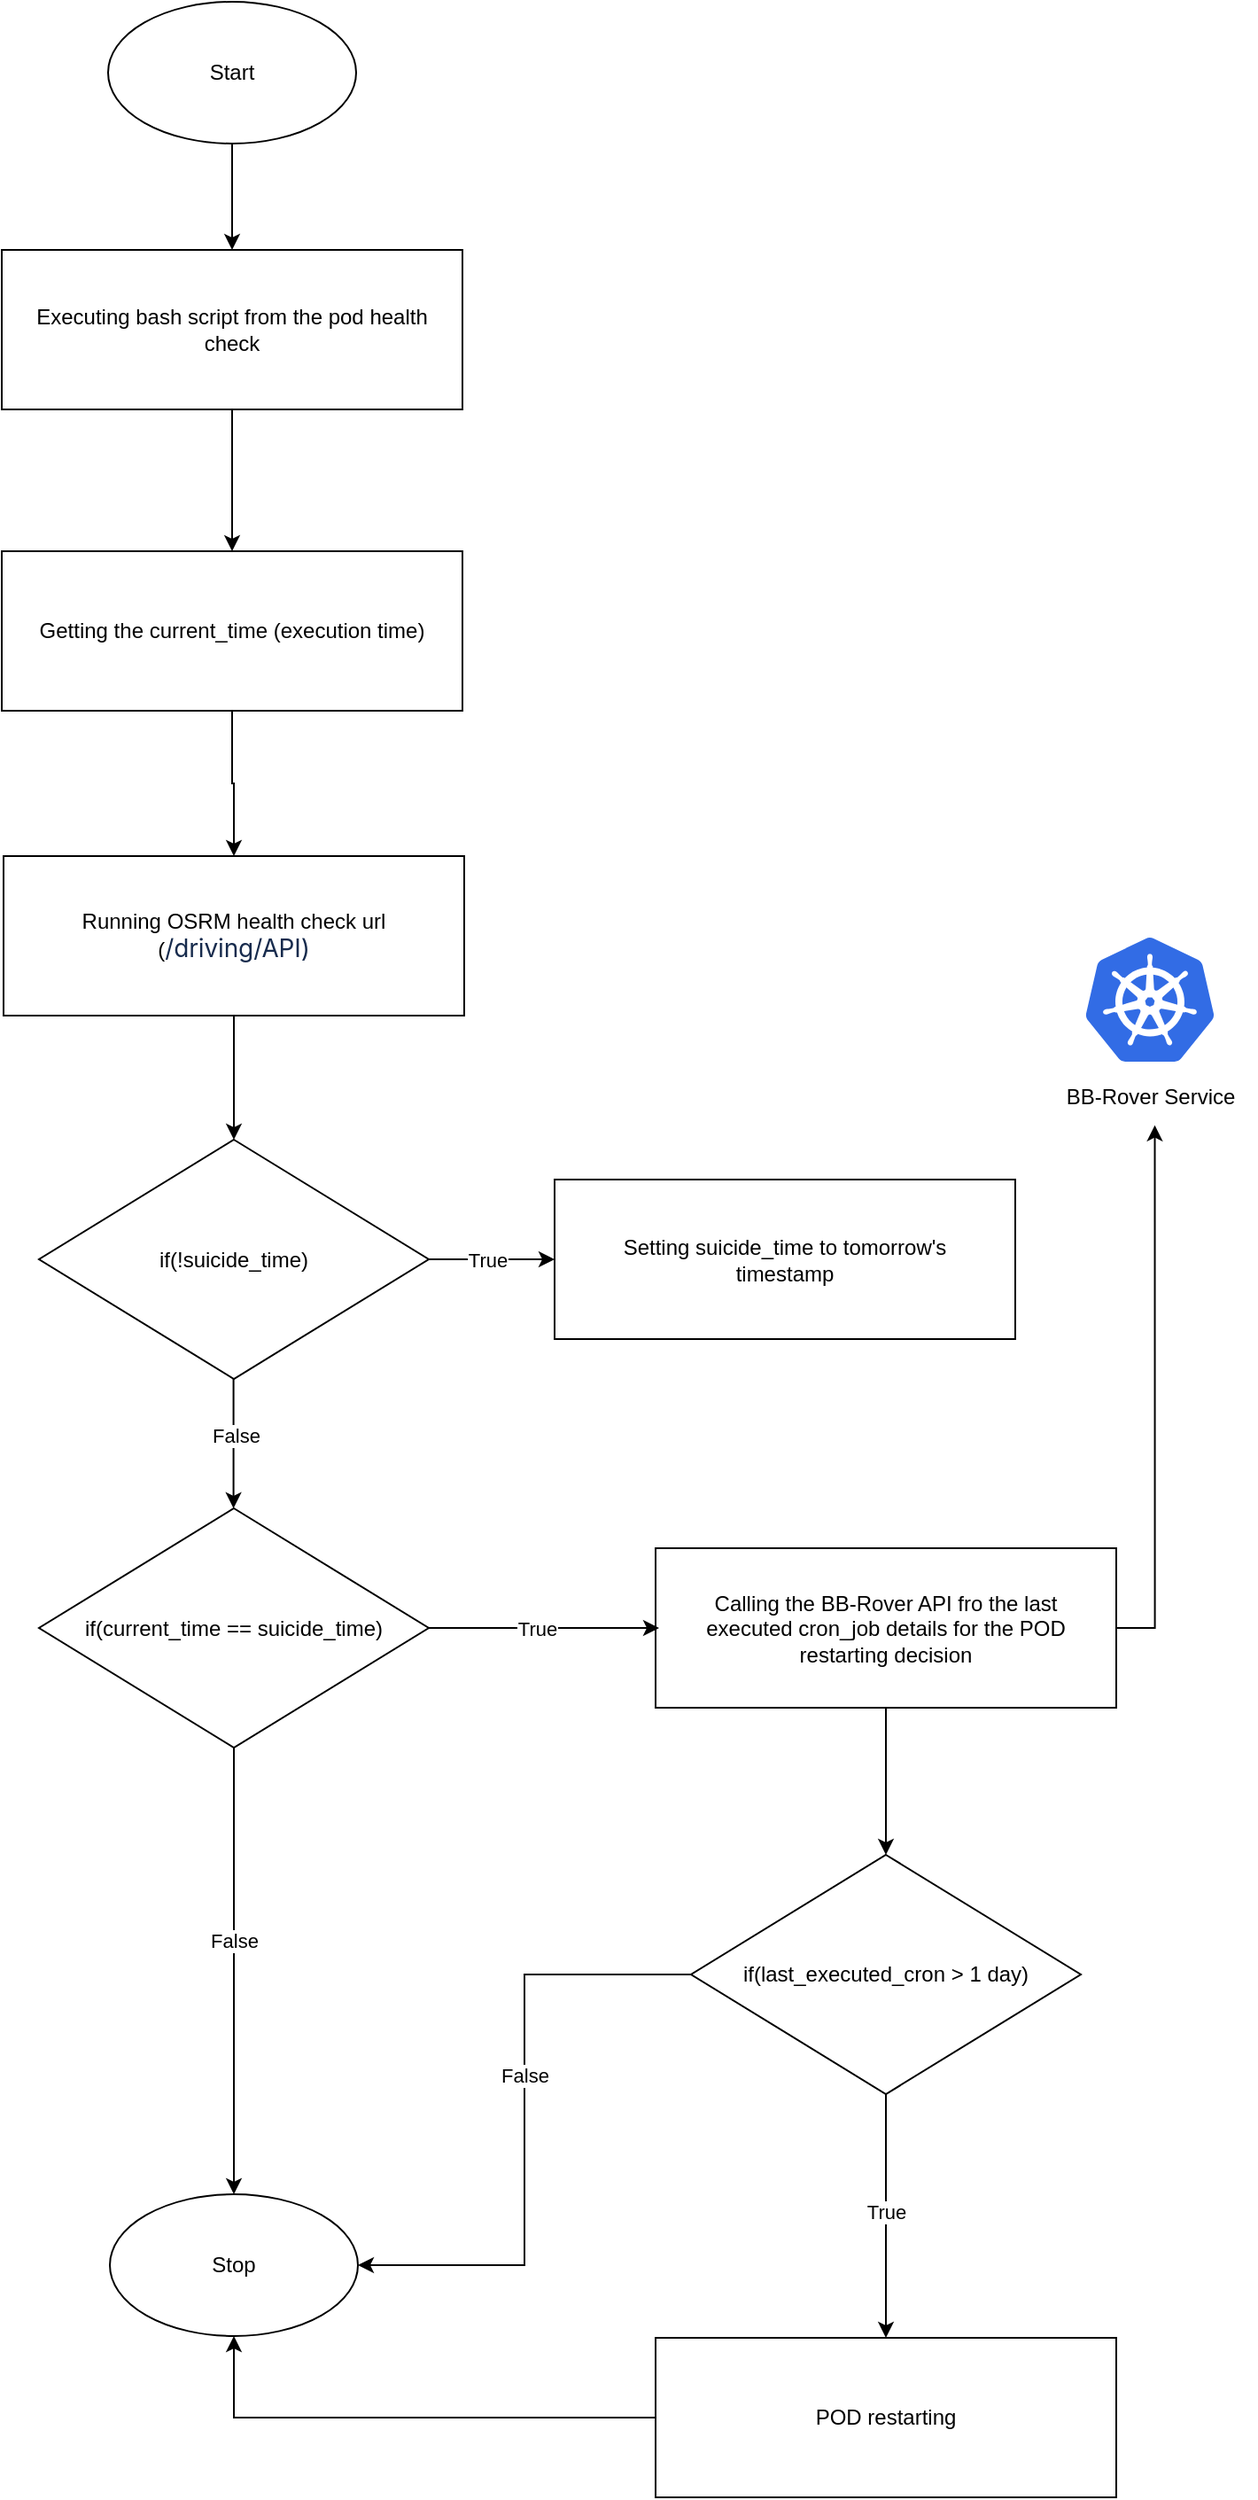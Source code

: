 <mxfile version="24.8.3">
  <diagram name="Page-1" id="KuWOhq276ija0KVuG3lu">
    <mxGraphModel dx="1173" dy="617" grid="1" gridSize="10" guides="1" tooltips="1" connect="1" arrows="1" fold="1" page="1" pageScale="1" pageWidth="827" pageHeight="1169" math="0" shadow="0">
      <root>
        <mxCell id="0" />
        <mxCell id="1" parent="0" />
        <mxCell id="NSDBOYg2I7vT8SDhN7Sm-40" value="" style="edgeStyle=orthogonalEdgeStyle;rounded=0;orthogonalLoop=1;jettySize=auto;html=1;" edge="1" parent="1" source="NSDBOYg2I7vT8SDhN7Sm-38" target="NSDBOYg2I7vT8SDhN7Sm-39">
          <mxGeometry relative="1" as="geometry" />
        </mxCell>
        <mxCell id="NSDBOYg2I7vT8SDhN7Sm-38" value="Start" style="ellipse;whiteSpace=wrap;html=1;fillColor=none;" vertex="1" parent="1">
          <mxGeometry x="162" y="63" width="140" height="80" as="geometry" />
        </mxCell>
        <mxCell id="NSDBOYg2I7vT8SDhN7Sm-43" value="" style="edgeStyle=orthogonalEdgeStyle;rounded=0;orthogonalLoop=1;jettySize=auto;html=1;" edge="1" parent="1" source="NSDBOYg2I7vT8SDhN7Sm-39">
          <mxGeometry relative="1" as="geometry">
            <mxPoint x="232.0" y="373" as="targetPoint" />
          </mxGeometry>
        </mxCell>
        <mxCell id="NSDBOYg2I7vT8SDhN7Sm-39" value="" style="whiteSpace=wrap;html=1;fillColor=none;" vertex="1" parent="1">
          <mxGeometry x="102" y="203" width="260" height="90" as="geometry" />
        </mxCell>
        <mxCell id="NSDBOYg2I7vT8SDhN7Sm-41" value="Executing bash script from the pod health check" style="text;html=1;align=center;verticalAlign=middle;whiteSpace=wrap;rounded=0;" vertex="1" parent="1">
          <mxGeometry x="112" y="213" width="240" height="70" as="geometry" />
        </mxCell>
        <mxCell id="NSDBOYg2I7vT8SDhN7Sm-102" style="edgeStyle=orthogonalEdgeStyle;rounded=0;orthogonalLoop=1;jettySize=auto;html=1;exitX=0.5;exitY=1;exitDx=0;exitDy=0;" edge="1" parent="1" source="NSDBOYg2I7vT8SDhN7Sm-45" target="NSDBOYg2I7vT8SDhN7Sm-100">
          <mxGeometry relative="1" as="geometry" />
        </mxCell>
        <mxCell id="NSDBOYg2I7vT8SDhN7Sm-45" value="" style="whiteSpace=wrap;html=1;fillColor=none;" vertex="1" parent="1">
          <mxGeometry x="102" y="373" width="260" height="90" as="geometry" />
        </mxCell>
        <mxCell id="NSDBOYg2I7vT8SDhN7Sm-46" value="Getting the current_time (execution time)" style="text;html=1;align=center;verticalAlign=middle;whiteSpace=wrap;rounded=0;" vertex="1" parent="1">
          <mxGeometry x="112" y="383" width="240" height="70" as="geometry" />
        </mxCell>
        <mxCell id="NSDBOYg2I7vT8SDhN7Sm-53" value="" style="edgeStyle=orthogonalEdgeStyle;rounded=0;orthogonalLoop=1;jettySize=auto;html=1;" edge="1" parent="1" source="NSDBOYg2I7vT8SDhN7Sm-47">
          <mxGeometry relative="1" as="geometry">
            <mxPoint x="473" y="980.5" as="targetPoint" />
          </mxGeometry>
        </mxCell>
        <mxCell id="NSDBOYg2I7vT8SDhN7Sm-58" value="True" style="edgeLabel;html=1;align=center;verticalAlign=middle;resizable=0;points=[];" vertex="1" connectable="0" parent="NSDBOYg2I7vT8SDhN7Sm-53">
          <mxGeometry x="-0.075" relative="1" as="geometry">
            <mxPoint as="offset" />
          </mxGeometry>
        </mxCell>
        <mxCell id="NSDBOYg2I7vT8SDhN7Sm-76" style="edgeStyle=orthogonalEdgeStyle;rounded=0;orthogonalLoop=1;jettySize=auto;html=1;exitX=0.5;exitY=1;exitDx=0;exitDy=0;entryX=0.5;entryY=0;entryDx=0;entryDy=0;" edge="1" parent="1" source="NSDBOYg2I7vT8SDhN7Sm-47" target="NSDBOYg2I7vT8SDhN7Sm-59">
          <mxGeometry relative="1" as="geometry">
            <mxPoint x="233" y="1131" as="targetPoint" />
          </mxGeometry>
        </mxCell>
        <mxCell id="NSDBOYg2I7vT8SDhN7Sm-81" value="False" style="edgeLabel;html=1;align=center;verticalAlign=middle;resizable=0;points=[];" vertex="1" connectable="0" parent="NSDBOYg2I7vT8SDhN7Sm-76">
          <mxGeometry x="-0.139" relative="1" as="geometry">
            <mxPoint as="offset" />
          </mxGeometry>
        </mxCell>
        <mxCell id="NSDBOYg2I7vT8SDhN7Sm-47" value="if(current_time == suicide_time)" style="rhombus;whiteSpace=wrap;html=1;fillColor=none;" vertex="1" parent="1">
          <mxGeometry x="123" y="913" width="220" height="135" as="geometry" />
        </mxCell>
        <mxCell id="NSDBOYg2I7vT8SDhN7Sm-50" value="" style="image;sketch=0;aspect=fixed;html=1;points=[];align=center;fontSize=12;image=img/lib/mscae/Kubernetes.svg;" vertex="1" parent="1">
          <mxGeometry x="713.54" y="591" width="72.92" height="70" as="geometry" />
        </mxCell>
        <mxCell id="NSDBOYg2I7vT8SDhN7Sm-51" value="BB-Rover Service" style="text;html=1;align=center;verticalAlign=middle;resizable=0;points=[];autosize=1;strokeColor=none;fillColor=none;" vertex="1" parent="1">
          <mxGeometry x="690" y="666" width="120" height="30" as="geometry" />
        </mxCell>
        <mxCell id="NSDBOYg2I7vT8SDhN7Sm-62" style="edgeStyle=orthogonalEdgeStyle;rounded=0;orthogonalLoop=1;jettySize=auto;html=1;exitX=0.5;exitY=1;exitDx=0;exitDy=0;entryX=0.5;entryY=0;entryDx=0;entryDy=0;" edge="1" parent="1" source="NSDBOYg2I7vT8SDhN7Sm-54" target="NSDBOYg2I7vT8SDhN7Sm-61">
          <mxGeometry relative="1" as="geometry" />
        </mxCell>
        <mxCell id="NSDBOYg2I7vT8SDhN7Sm-54" value="" style="whiteSpace=wrap;html=1;fillColor=none;" vertex="1" parent="1">
          <mxGeometry x="471" y="935.5" width="260" height="90" as="geometry" />
        </mxCell>
        <mxCell id="NSDBOYg2I7vT8SDhN7Sm-55" value="Calling the BB-Rover API fro the last executed cron_job details for the POD restarting decision" style="text;html=1;align=center;verticalAlign=middle;whiteSpace=wrap;rounded=0;" vertex="1" parent="1">
          <mxGeometry x="481" y="945.5" width="240" height="70" as="geometry" />
        </mxCell>
        <mxCell id="NSDBOYg2I7vT8SDhN7Sm-59" value="Stop" style="ellipse;whiteSpace=wrap;html=1;fillColor=none;" vertex="1" parent="1">
          <mxGeometry x="163" y="1300" width="140" height="80" as="geometry" />
        </mxCell>
        <mxCell id="NSDBOYg2I7vT8SDhN7Sm-65" style="edgeStyle=orthogonalEdgeStyle;rounded=0;orthogonalLoop=1;jettySize=auto;html=1;exitX=0.5;exitY=1;exitDx=0;exitDy=0;entryX=0.5;entryY=0;entryDx=0;entryDy=0;" edge="1" parent="1" source="NSDBOYg2I7vT8SDhN7Sm-61" target="NSDBOYg2I7vT8SDhN7Sm-63">
          <mxGeometry relative="1" as="geometry" />
        </mxCell>
        <mxCell id="NSDBOYg2I7vT8SDhN7Sm-67" value="True" style="edgeLabel;html=1;align=center;verticalAlign=middle;resizable=0;points=[];" vertex="1" connectable="0" parent="NSDBOYg2I7vT8SDhN7Sm-65">
          <mxGeometry x="-0.037" relative="1" as="geometry">
            <mxPoint as="offset" />
          </mxGeometry>
        </mxCell>
        <mxCell id="NSDBOYg2I7vT8SDhN7Sm-78" style="edgeStyle=orthogonalEdgeStyle;rounded=0;orthogonalLoop=1;jettySize=auto;html=1;exitX=0;exitY=0.5;exitDx=0;exitDy=0;entryX=1;entryY=0.5;entryDx=0;entryDy=0;" edge="1" parent="1" source="NSDBOYg2I7vT8SDhN7Sm-61" target="NSDBOYg2I7vT8SDhN7Sm-59">
          <mxGeometry relative="1" as="geometry">
            <mxPoint x="240" y="1300" as="targetPoint" />
          </mxGeometry>
        </mxCell>
        <mxCell id="NSDBOYg2I7vT8SDhN7Sm-82" value="False" style="edgeLabel;html=1;align=center;verticalAlign=middle;resizable=0;points=[];" vertex="1" connectable="0" parent="NSDBOYg2I7vT8SDhN7Sm-78">
          <mxGeometry x="-0.145" relative="1" as="geometry">
            <mxPoint as="offset" />
          </mxGeometry>
        </mxCell>
        <mxCell id="NSDBOYg2I7vT8SDhN7Sm-61" value="if(last_executed_cron &amp;gt; 1 day)" style="rhombus;whiteSpace=wrap;html=1;fillColor=none;" vertex="1" parent="1">
          <mxGeometry x="491" y="1108.5" width="220" height="135" as="geometry" />
        </mxCell>
        <mxCell id="NSDBOYg2I7vT8SDhN7Sm-66" style="edgeStyle=orthogonalEdgeStyle;rounded=0;orthogonalLoop=1;jettySize=auto;html=1;exitX=0;exitY=0.5;exitDx=0;exitDy=0;entryX=0.5;entryY=1;entryDx=0;entryDy=0;" edge="1" parent="1" source="NSDBOYg2I7vT8SDhN7Sm-63" target="NSDBOYg2I7vT8SDhN7Sm-59">
          <mxGeometry relative="1" as="geometry" />
        </mxCell>
        <mxCell id="NSDBOYg2I7vT8SDhN7Sm-63" value="" style="whiteSpace=wrap;html=1;fillColor=none;" vertex="1" parent="1">
          <mxGeometry x="471" y="1381" width="260" height="90" as="geometry" />
        </mxCell>
        <mxCell id="NSDBOYg2I7vT8SDhN7Sm-64" value="POD restarting" style="text;html=1;align=center;verticalAlign=middle;whiteSpace=wrap;rounded=0;" vertex="1" parent="1">
          <mxGeometry x="481" y="1391" width="240" height="70" as="geometry" />
        </mxCell>
        <mxCell id="NSDBOYg2I7vT8SDhN7Sm-85" style="edgeStyle=orthogonalEdgeStyle;rounded=0;orthogonalLoop=1;jettySize=auto;html=1;exitX=0.5;exitY=1;exitDx=0;exitDy=0;entryX=0.5;entryY=0;entryDx=0;entryDy=0;" edge="1" parent="1">
          <mxGeometry relative="1" as="geometry">
            <mxPoint x="232.79" y="840" as="sourcePoint" />
            <mxPoint x="232.79" y="913.0" as="targetPoint" />
          </mxGeometry>
        </mxCell>
        <mxCell id="NSDBOYg2I7vT8SDhN7Sm-88" value="False" style="edgeLabel;html=1;align=center;verticalAlign=middle;resizable=0;points=[];" vertex="1" connectable="0" parent="NSDBOYg2I7vT8SDhN7Sm-85">
          <mxGeometry x="-0.138" y="1" relative="1" as="geometry">
            <mxPoint as="offset" />
          </mxGeometry>
        </mxCell>
        <mxCell id="NSDBOYg2I7vT8SDhN7Sm-93" style="edgeStyle=orthogonalEdgeStyle;rounded=0;orthogonalLoop=1;jettySize=auto;html=1;exitX=1;exitY=0.5;exitDx=0;exitDy=0;entryX=0;entryY=0.5;entryDx=0;entryDy=0;" edge="1" parent="1" source="NSDBOYg2I7vT8SDhN7Sm-84" target="NSDBOYg2I7vT8SDhN7Sm-91">
          <mxGeometry relative="1" as="geometry" />
        </mxCell>
        <mxCell id="NSDBOYg2I7vT8SDhN7Sm-94" value="True" style="edgeLabel;html=1;align=center;verticalAlign=middle;resizable=0;points=[];" vertex="1" connectable="0" parent="NSDBOYg2I7vT8SDhN7Sm-93">
          <mxGeometry x="-0.082" relative="1" as="geometry">
            <mxPoint as="offset" />
          </mxGeometry>
        </mxCell>
        <mxCell id="NSDBOYg2I7vT8SDhN7Sm-84" value="if(!suicide_time)" style="rhombus;whiteSpace=wrap;html=1;fillColor=none;" vertex="1" parent="1">
          <mxGeometry x="123" y="705" width="220" height="135" as="geometry" />
        </mxCell>
        <mxCell id="NSDBOYg2I7vT8SDhN7Sm-91" value="" style="whiteSpace=wrap;html=1;fillColor=none;" vertex="1" parent="1">
          <mxGeometry x="414" y="727.5" width="260" height="90" as="geometry" />
        </mxCell>
        <mxCell id="NSDBOYg2I7vT8SDhN7Sm-92" value="Setting suicide_time to tomorrow&#39;s timestamp" style="text;html=1;align=center;verticalAlign=middle;whiteSpace=wrap;rounded=0;" vertex="1" parent="1">
          <mxGeometry x="424" y="737.5" width="240" height="70" as="geometry" />
        </mxCell>
        <mxCell id="NSDBOYg2I7vT8SDhN7Sm-99" style="edgeStyle=orthogonalEdgeStyle;rounded=0;orthogonalLoop=1;jettySize=auto;html=1;exitX=1;exitY=0.5;exitDx=0;exitDy=0;entryX=0.523;entryY=1.029;entryDx=0;entryDy=0;entryPerimeter=0;" edge="1" parent="1" source="NSDBOYg2I7vT8SDhN7Sm-54" target="NSDBOYg2I7vT8SDhN7Sm-51">
          <mxGeometry relative="1" as="geometry" />
        </mxCell>
        <mxCell id="NSDBOYg2I7vT8SDhN7Sm-103" style="edgeStyle=orthogonalEdgeStyle;rounded=0;orthogonalLoop=1;jettySize=auto;html=1;exitX=0.5;exitY=1;exitDx=0;exitDy=0;entryX=0.5;entryY=0;entryDx=0;entryDy=0;" edge="1" parent="1" source="NSDBOYg2I7vT8SDhN7Sm-100" target="NSDBOYg2I7vT8SDhN7Sm-84">
          <mxGeometry relative="1" as="geometry" />
        </mxCell>
        <mxCell id="NSDBOYg2I7vT8SDhN7Sm-100" value="" style="whiteSpace=wrap;html=1;fillColor=none;" vertex="1" parent="1">
          <mxGeometry x="103" y="545" width="260" height="90" as="geometry" />
        </mxCell>
        <mxCell id="NSDBOYg2I7vT8SDhN7Sm-101" value="Running OSRM health check url&lt;div&gt;(&lt;span style=&quot;background-color: rgb(255, 255, 255); color: rgb(23, 43, 77); font-family: -apple-system, BlinkMacSystemFont, &amp;quot;Segoe UI&amp;quot;, Roboto, Oxygen, Ubuntu, &amp;quot;Fira Sans&amp;quot;, &amp;quot;Droid Sans&amp;quot;, &amp;quot;Helvetica Neue&amp;quot;, sans-serif; font-size: 14px; letter-spacing: -0.07px; text-align: start; white-space-collapse: preserve;&quot;&gt;/driving/API)&lt;/span&gt;&lt;/div&gt;" style="text;html=1;align=center;verticalAlign=middle;whiteSpace=wrap;rounded=0;" vertex="1" parent="1">
          <mxGeometry x="113" y="555" width="240" height="70" as="geometry" />
        </mxCell>
      </root>
    </mxGraphModel>
  </diagram>
</mxfile>
